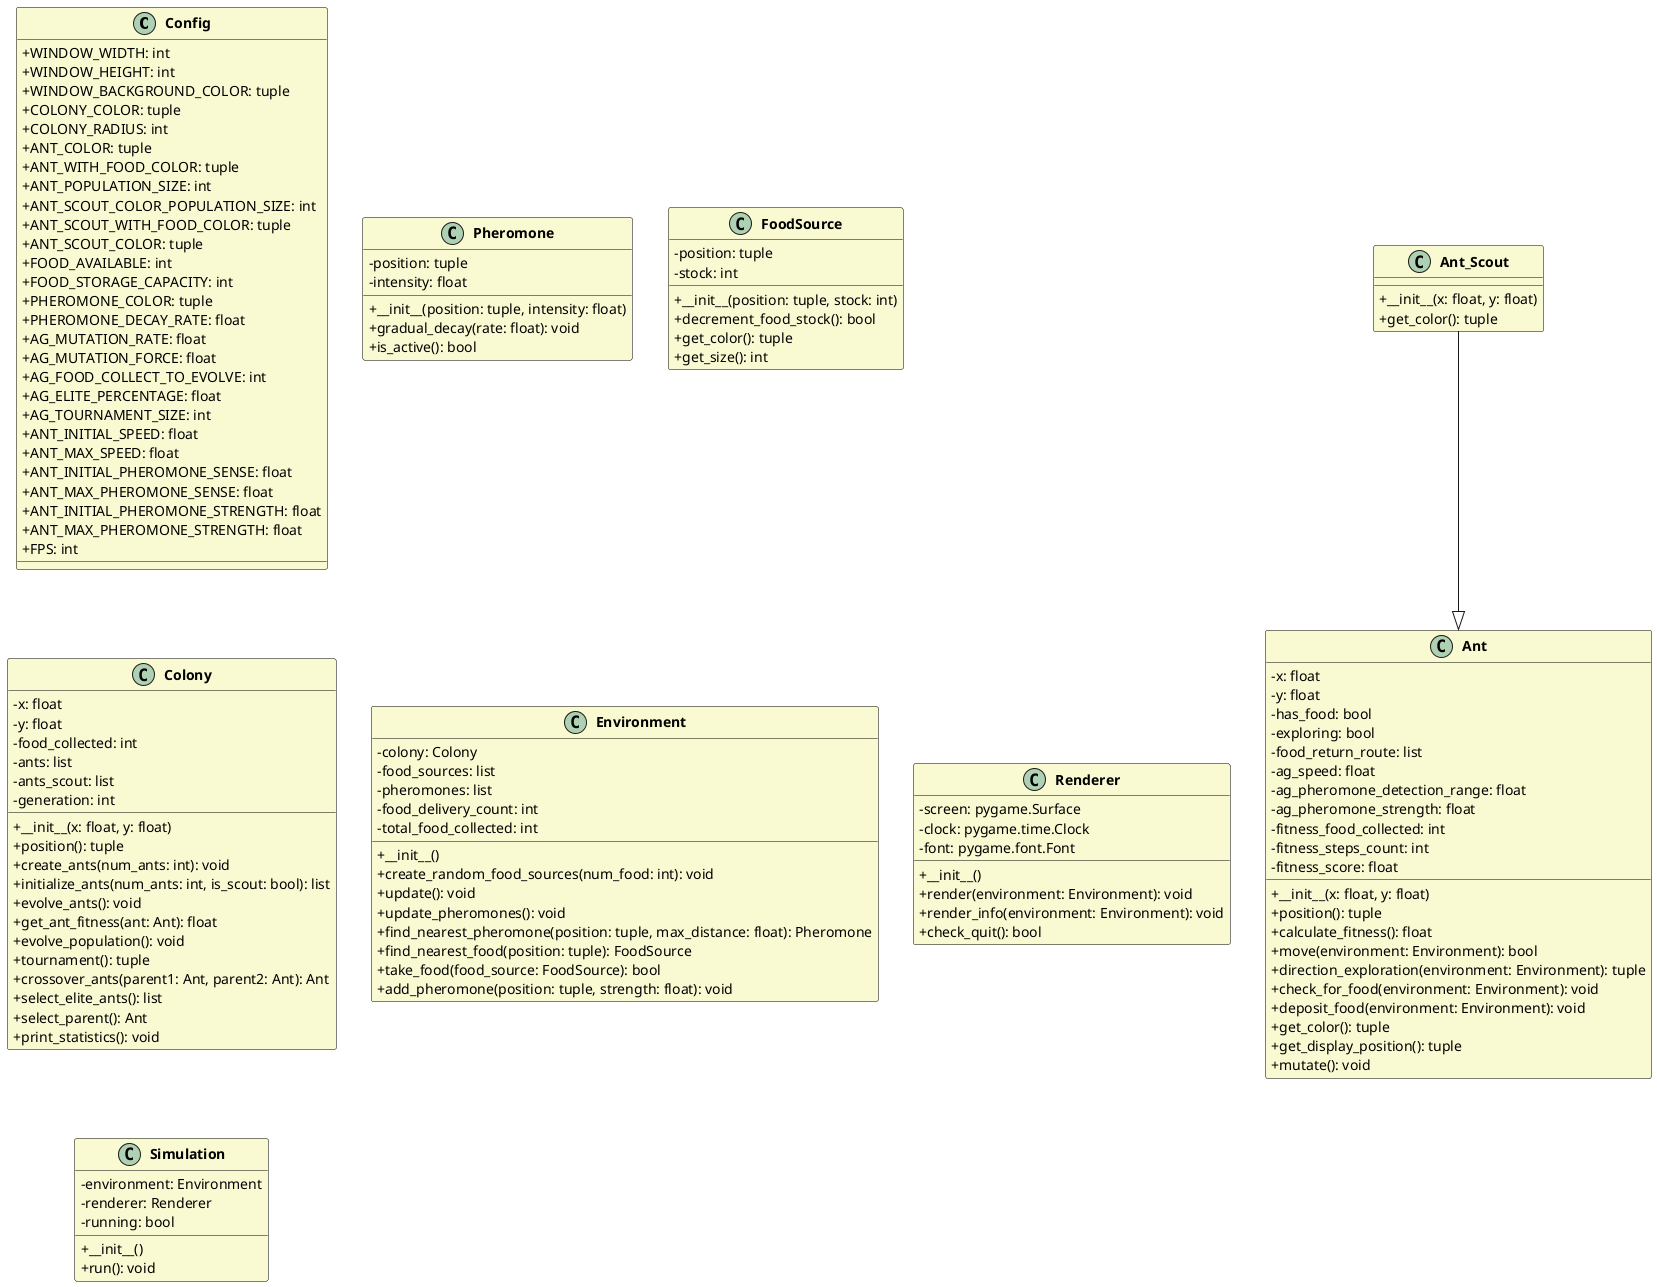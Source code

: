 @startuml
skinparam classAttributeIconSize 0
skinparam classFontStyle bold
skinparam classBackgroundColor LightGoldenRodYellow
skinparam classBorderColor Black

class Config {
  +WINDOW_WIDTH: int
  +WINDOW_HEIGHT: int
  +WINDOW_BACKGROUND_COLOR: tuple
  +COLONY_COLOR: tuple
  +COLONY_RADIUS: int
  +ANT_COLOR: tuple
  +ANT_WITH_FOOD_COLOR: tuple
  +ANT_POPULATION_SIZE: int
  +ANT_SCOUT_COLOR_POPULATION_SIZE: int
  +ANT_SCOUT_WITH_FOOD_COLOR: tuple
  +ANT_SCOUT_COLOR: tuple
  +FOOD_AVAILABLE: int
  +FOOD_STORAGE_CAPACITY: int
  +PHEROMONE_COLOR: tuple
  +PHEROMONE_DECAY_RATE: float
  +AG_MUTATION_RATE: float
  +AG_MUTATION_FORCE: float
  +AG_FOOD_COLLECT_TO_EVOLVE: int
  +AG_ELITE_PERCENTAGE: float
  +AG_TOURNAMENT_SIZE: int
  +ANT_INITIAL_SPEED: float
  +ANT_MAX_SPEED: float
  +ANT_INITIAL_PHEROMONE_SENSE: float
  +ANT_MAX_PHEROMONE_SENSE: float
  +ANT_INITIAL_PHEROMONE_STRENGTH: float
  +ANT_MAX_PHEROMONE_STRENGTH: float
  +FPS: int
}

class Pheromone {
  -position: tuple
  -intensity: float
  +__init__(position: tuple, intensity: float)
  +gradual_decay(rate: float): void
  +is_active(): bool
}

class FoodSource {
  -position: tuple
  -stock: int
  +__init__(position: tuple, stock: int)
  +decrement_food_stock(): bool
  +get_color(): tuple
  +get_size(): int
}

class Ant {
  -x: float
  -y: float
  -has_food: bool
  -exploring: bool
  -food_return_route: list
  -ag_speed: float
  -ag_pheromone_detection_range: float
  -ag_pheromone_strength: float
  -fitness_food_collected: int
  -fitness_steps_count: int
  -fitness_score: float
  +__init__(x: float, y: float)
  +position(): tuple
  +calculate_fitness(): float
  +move(environment: Environment): bool
  +direction_exploration(environment: Environment): tuple
  +check_for_food(environment: Environment): void
  +deposit_food(environment: Environment): void
  +get_color(): tuple
  +get_display_position(): tuple
  +mutate(): void
}

class Ant_Scout {
  +__init__(x: float, y: float)
  +get_color(): tuple
}

class Colony {
  -x: float
  -y: float
  -food_collected: int
  -ants: list
  -ants_scout: list
  -generation: int
  +__init__(x: float, y: float)
  +position(): tuple
  +create_ants(num_ants: int): void
  +initialize_ants(num_ants: int, is_scout: bool): list
  +evolve_ants(): void
  +get_ant_fitness(ant: Ant): float
  +evolve_population(): void
  +tournament(): tuple
  +crossover_ants(parent1: Ant, parent2: Ant): Ant
  +select_elite_ants(): list
  +select_parent(): Ant
  +print_statistics(): void
}

class Environment {
  -colony: Colony
  -food_sources: list
  -pheromones: list
  -food_delivery_count: int
  -total_food_collected: int
  +__init__()
  +create_random_food_sources(num_food: int): void
  +update(): void
  +update_pheromones(): void
  +find_nearest_pheromone(position: tuple, max_distance: float): Pheromone
  +find_nearest_food(position: tuple): FoodSource
  +take_food(food_source: FoodSource): bool
  +add_pheromone(position: tuple, strength: float): void
}

class Renderer {
  -screen: pygame.Surface
  -clock: pygame.time.Clock
  -font: pygame.font.Font
  +__init__()
  +render(environment: Environment): void
  +render_info(environment: Environment): void
  +check_quit(): bool
}

class Simulation {
  -environment: Environment
  -renderer: Renderer
  -running: bool
  +__init__()
  +run(): void
}

' Apenas a relação de herança
Ant_Scout --|> Ant

@enduml